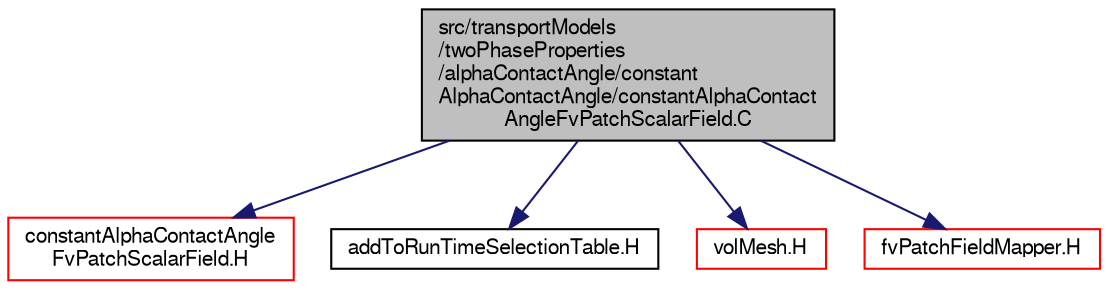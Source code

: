 digraph "src/transportModels/twoPhaseProperties/alphaContactAngle/constantAlphaContactAngle/constantAlphaContactAngleFvPatchScalarField.C"
{
  bgcolor="transparent";
  edge [fontname="FreeSans",fontsize="10",labelfontname="FreeSans",labelfontsize="10"];
  node [fontname="FreeSans",fontsize="10",shape=record];
  Node0 [label="src/transportModels\l/twoPhaseProperties\l/alphaContactAngle/constant\lAlphaContactAngle/constantAlphaContact\lAngleFvPatchScalarField.C",height=0.2,width=0.4,color="black", fillcolor="grey75", style="filled", fontcolor="black"];
  Node0 -> Node1 [color="midnightblue",fontsize="10",style="solid",fontname="FreeSans"];
  Node1 [label="constantAlphaContactAngle\lFvPatchScalarField.H",height=0.2,width=0.4,color="red",URL="$a16886.html"];
  Node0 -> Node3 [color="midnightblue",fontsize="10",style="solid",fontname="FreeSans"];
  Node3 [label="addToRunTimeSelectionTable.H",height=0.2,width=0.4,color="black",URL="$a09263.html",tooltip="Macros for easy insertion into run-time selection tables. "];
  Node0 -> Node4 [color="midnightblue",fontsize="10",style="solid",fontname="FreeSans"];
  Node4 [label="volMesh.H",height=0.2,width=0.4,color="red",URL="$a04346.html"];
  Node0 -> Node273 [color="midnightblue",fontsize="10",style="solid",fontname="FreeSans"];
  Node273 [label="fvPatchFieldMapper.H",height=0.2,width=0.4,color="red",URL="$a02468.html"];
}
